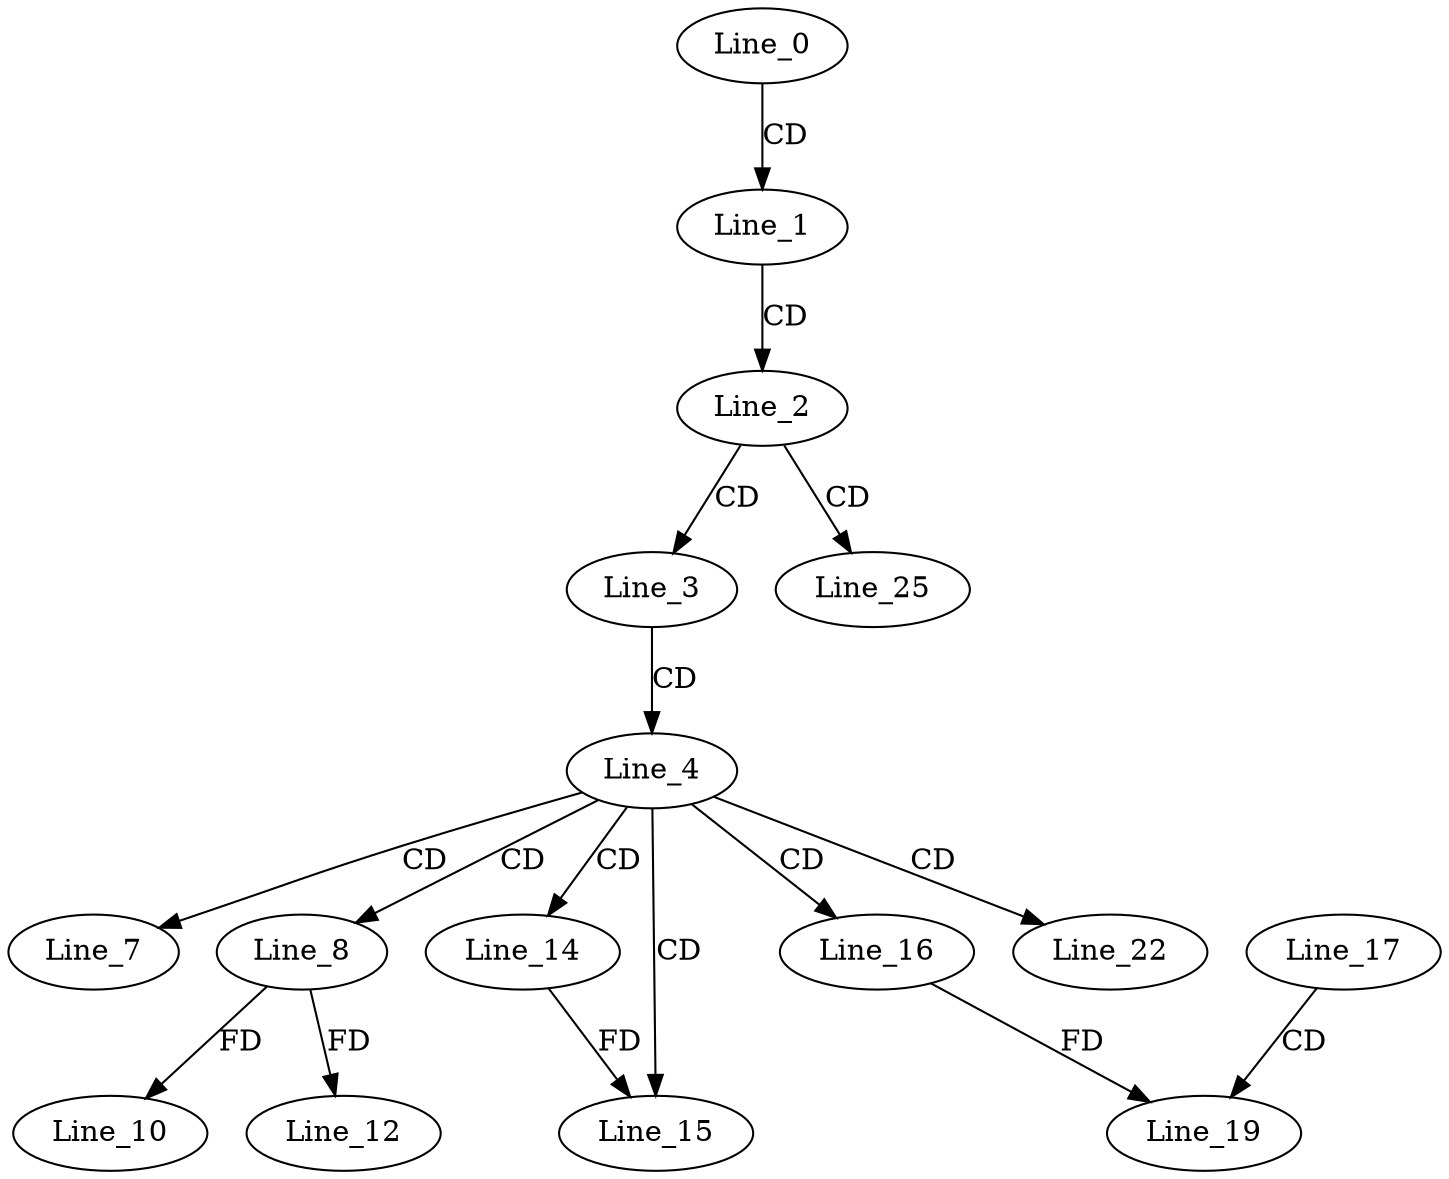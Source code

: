 digraph G {
  Line_0;
  Line_1;
  Line_2;
  Line_3;
  Line_4;
  Line_7;
  Line_8;
  Line_10;
  Line_12;
  Line_14;
  Line_15;
  Line_16;
  Line_17;
  Line_19;
  Line_22;
  Line_25;
  Line_0 -> Line_1 [ label="CD" ];
  Line_1 -> Line_2 [ label="CD" ];
  Line_2 -> Line_3 [ label="CD" ];
  Line_3 -> Line_4 [ label="CD" ];
  Line_4 -> Line_7 [ label="CD" ];
  Line_4 -> Line_8 [ label="CD" ];
  Line_8 -> Line_10 [ label="FD" ];
  Line_8 -> Line_12 [ label="FD" ];
  Line_4 -> Line_14 [ label="CD" ];
  Line_4 -> Line_15 [ label="CD" ];
  Line_14 -> Line_15 [ label="FD" ];
  Line_4 -> Line_16 [ label="CD" ];
  Line_17 -> Line_19 [ label="CD" ];
  Line_16 -> Line_19 [ label="FD" ];
  Line_4 -> Line_22 [ label="CD" ];
  Line_2 -> Line_25 [ label="CD" ];
}
